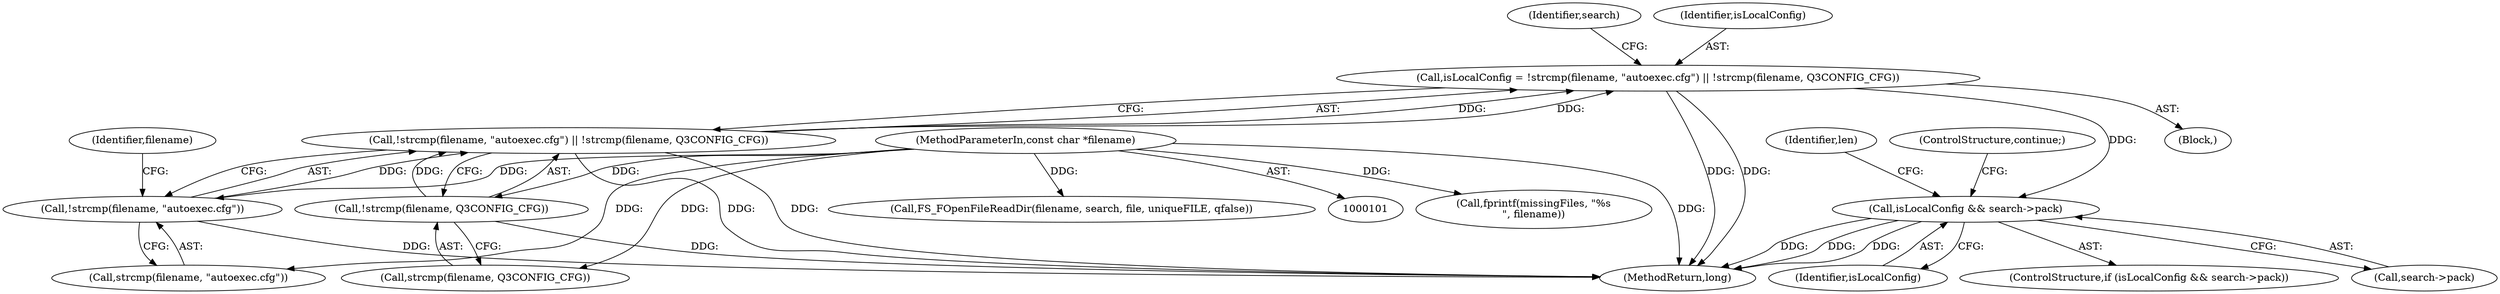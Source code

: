 digraph "0_OpenJK_b6ff2bcb1e4e6976d61e316175c6d7c99860fe20_1@API" {
"1000115" [label="(Call,isLocalConfig = !strcmp(filename, \"autoexec.cfg\") || !strcmp(filename, Q3CONFIG_CFG))"];
"1000117" [label="(Call,!strcmp(filename, \"autoexec.cfg\") || !strcmp(filename, Q3CONFIG_CFG))"];
"1000118" [label="(Call,!strcmp(filename, \"autoexec.cfg\"))"];
"1000102" [label="(MethodParameterIn,const char *filename)"];
"1000122" [label="(Call,!strcmp(filename, Q3CONFIG_CFG))"];
"1000138" [label="(Call,isLocalConfig && search->pack)"];
"1000128" [label="(Identifier,search)"];
"1000138" [label="(Call,isLocalConfig && search->pack)"];
"1000176" [label="(Call,fprintf(missingFiles, \"%s\n\", filename))"];
"1000117" [label="(Call,!strcmp(filename, \"autoexec.cfg\") || !strcmp(filename, Q3CONFIG_CFG))"];
"1000119" [label="(Call,strcmp(filename, \"autoexec.cfg\"))"];
"1000122" [label="(Call,!strcmp(filename, Q3CONFIG_CFG))"];
"1000139" [label="(Identifier,isLocalConfig)"];
"1000140" [label="(Call,search->pack)"];
"1000145" [label="(Identifier,len)"];
"1000143" [label="(ControlStructure,continue;)"];
"1000116" [label="(Identifier,isLocalConfig)"];
"1000137" [label="(ControlStructure,if (isLocalConfig && search->pack))"];
"1000118" [label="(Call,!strcmp(filename, \"autoexec.cfg\"))"];
"1000115" [label="(Call,isLocalConfig = !strcmp(filename, \"autoexec.cfg\") || !strcmp(filename, Q3CONFIG_CFG))"];
"1000146" [label="(Call,FS_FOpenFileReadDir(filename, search, file, uniqueFILE, qfalse))"];
"1000105" [label="(Block,)"];
"1000194" [label="(MethodReturn,long)"];
"1000123" [label="(Call,strcmp(filename, Q3CONFIG_CFG))"];
"1000124" [label="(Identifier,filename)"];
"1000102" [label="(MethodParameterIn,const char *filename)"];
"1000115" -> "1000105"  [label="AST: "];
"1000115" -> "1000117"  [label="CFG: "];
"1000116" -> "1000115"  [label="AST: "];
"1000117" -> "1000115"  [label="AST: "];
"1000128" -> "1000115"  [label="CFG: "];
"1000115" -> "1000194"  [label="DDG: "];
"1000115" -> "1000194"  [label="DDG: "];
"1000117" -> "1000115"  [label="DDG: "];
"1000117" -> "1000115"  [label="DDG: "];
"1000115" -> "1000138"  [label="DDG: "];
"1000117" -> "1000118"  [label="CFG: "];
"1000117" -> "1000122"  [label="CFG: "];
"1000118" -> "1000117"  [label="AST: "];
"1000122" -> "1000117"  [label="AST: "];
"1000117" -> "1000194"  [label="DDG: "];
"1000117" -> "1000194"  [label="DDG: "];
"1000118" -> "1000117"  [label="DDG: "];
"1000122" -> "1000117"  [label="DDG: "];
"1000118" -> "1000119"  [label="CFG: "];
"1000119" -> "1000118"  [label="AST: "];
"1000124" -> "1000118"  [label="CFG: "];
"1000118" -> "1000194"  [label="DDG: "];
"1000102" -> "1000118"  [label="DDG: "];
"1000102" -> "1000101"  [label="AST: "];
"1000102" -> "1000194"  [label="DDG: "];
"1000102" -> "1000119"  [label="DDG: "];
"1000102" -> "1000122"  [label="DDG: "];
"1000102" -> "1000123"  [label="DDG: "];
"1000102" -> "1000146"  [label="DDG: "];
"1000102" -> "1000176"  [label="DDG: "];
"1000122" -> "1000123"  [label="CFG: "];
"1000123" -> "1000122"  [label="AST: "];
"1000122" -> "1000194"  [label="DDG: "];
"1000138" -> "1000137"  [label="AST: "];
"1000138" -> "1000139"  [label="CFG: "];
"1000138" -> "1000140"  [label="CFG: "];
"1000139" -> "1000138"  [label="AST: "];
"1000140" -> "1000138"  [label="AST: "];
"1000143" -> "1000138"  [label="CFG: "];
"1000145" -> "1000138"  [label="CFG: "];
"1000138" -> "1000194"  [label="DDG: "];
"1000138" -> "1000194"  [label="DDG: "];
"1000138" -> "1000194"  [label="DDG: "];
}
